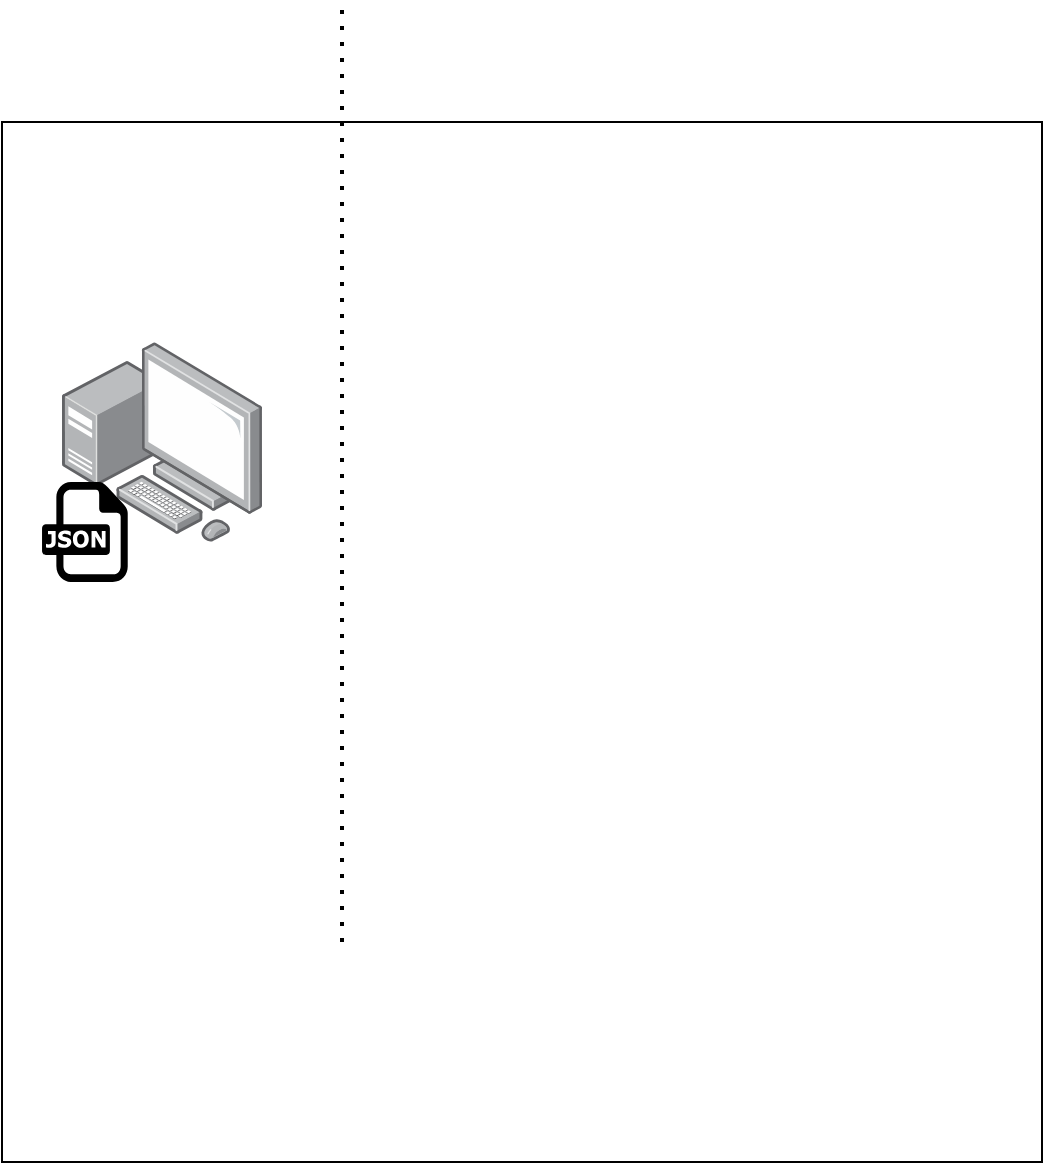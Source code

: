 <mxfile version="26.0.10">
  <diagram name="Page-1" id="AuyXfq2_moRyz8LbtVFH">
    <mxGraphModel dx="1379" dy="783" grid="1" gridSize="10" guides="1" tooltips="1" connect="1" arrows="1" fold="1" page="1" pageScale="1" pageWidth="1169" pageHeight="827" math="0" shadow="0">
      <root>
        <mxCell id="0" />
        <mxCell id="1" parent="0" />
        <mxCell id="Re-DpDYGCnmXDgvq5pQM-3" value="" style="image;points=[];aspect=fixed;html=1;align=center;shadow=0;dashed=0;image=img/lib/allied_telesis/computer_and_terminals/Personal_Computer_with_Server.svg;" parent="1" vertex="1">
          <mxGeometry x="100" y="300" width="100" height="100" as="geometry" />
        </mxCell>
        <mxCell id="Re-DpDYGCnmXDgvq5pQM-4" value="" style="endArrow=none;dashed=1;html=1;dashPattern=1 3;strokeWidth=2;rounded=0;" parent="1" edge="1">
          <mxGeometry width="50" height="50" relative="1" as="geometry">
            <mxPoint x="240" y="600" as="sourcePoint" />
            <mxPoint x="240" y="130" as="targetPoint" />
          </mxGeometry>
        </mxCell>
        <mxCell id="Re-DpDYGCnmXDgvq5pQM-1" value="" style="dashed=0;outlineConnect=0;html=1;align=center;labelPosition=center;verticalLabelPosition=bottom;verticalAlign=top;shape=mxgraph.weblogos.json" parent="1" vertex="1">
          <mxGeometry x="90" y="370" width="42.86" height="50" as="geometry" />
        </mxCell>
        <mxCell id="Re-DpDYGCnmXDgvq5pQM-5" value="" style="whiteSpace=wrap;html=1;aspect=fixed;fillColor=none;" parent="1" vertex="1">
          <mxGeometry x="70" y="190" width="520" height="520" as="geometry" />
        </mxCell>
      </root>
    </mxGraphModel>
  </diagram>
</mxfile>
